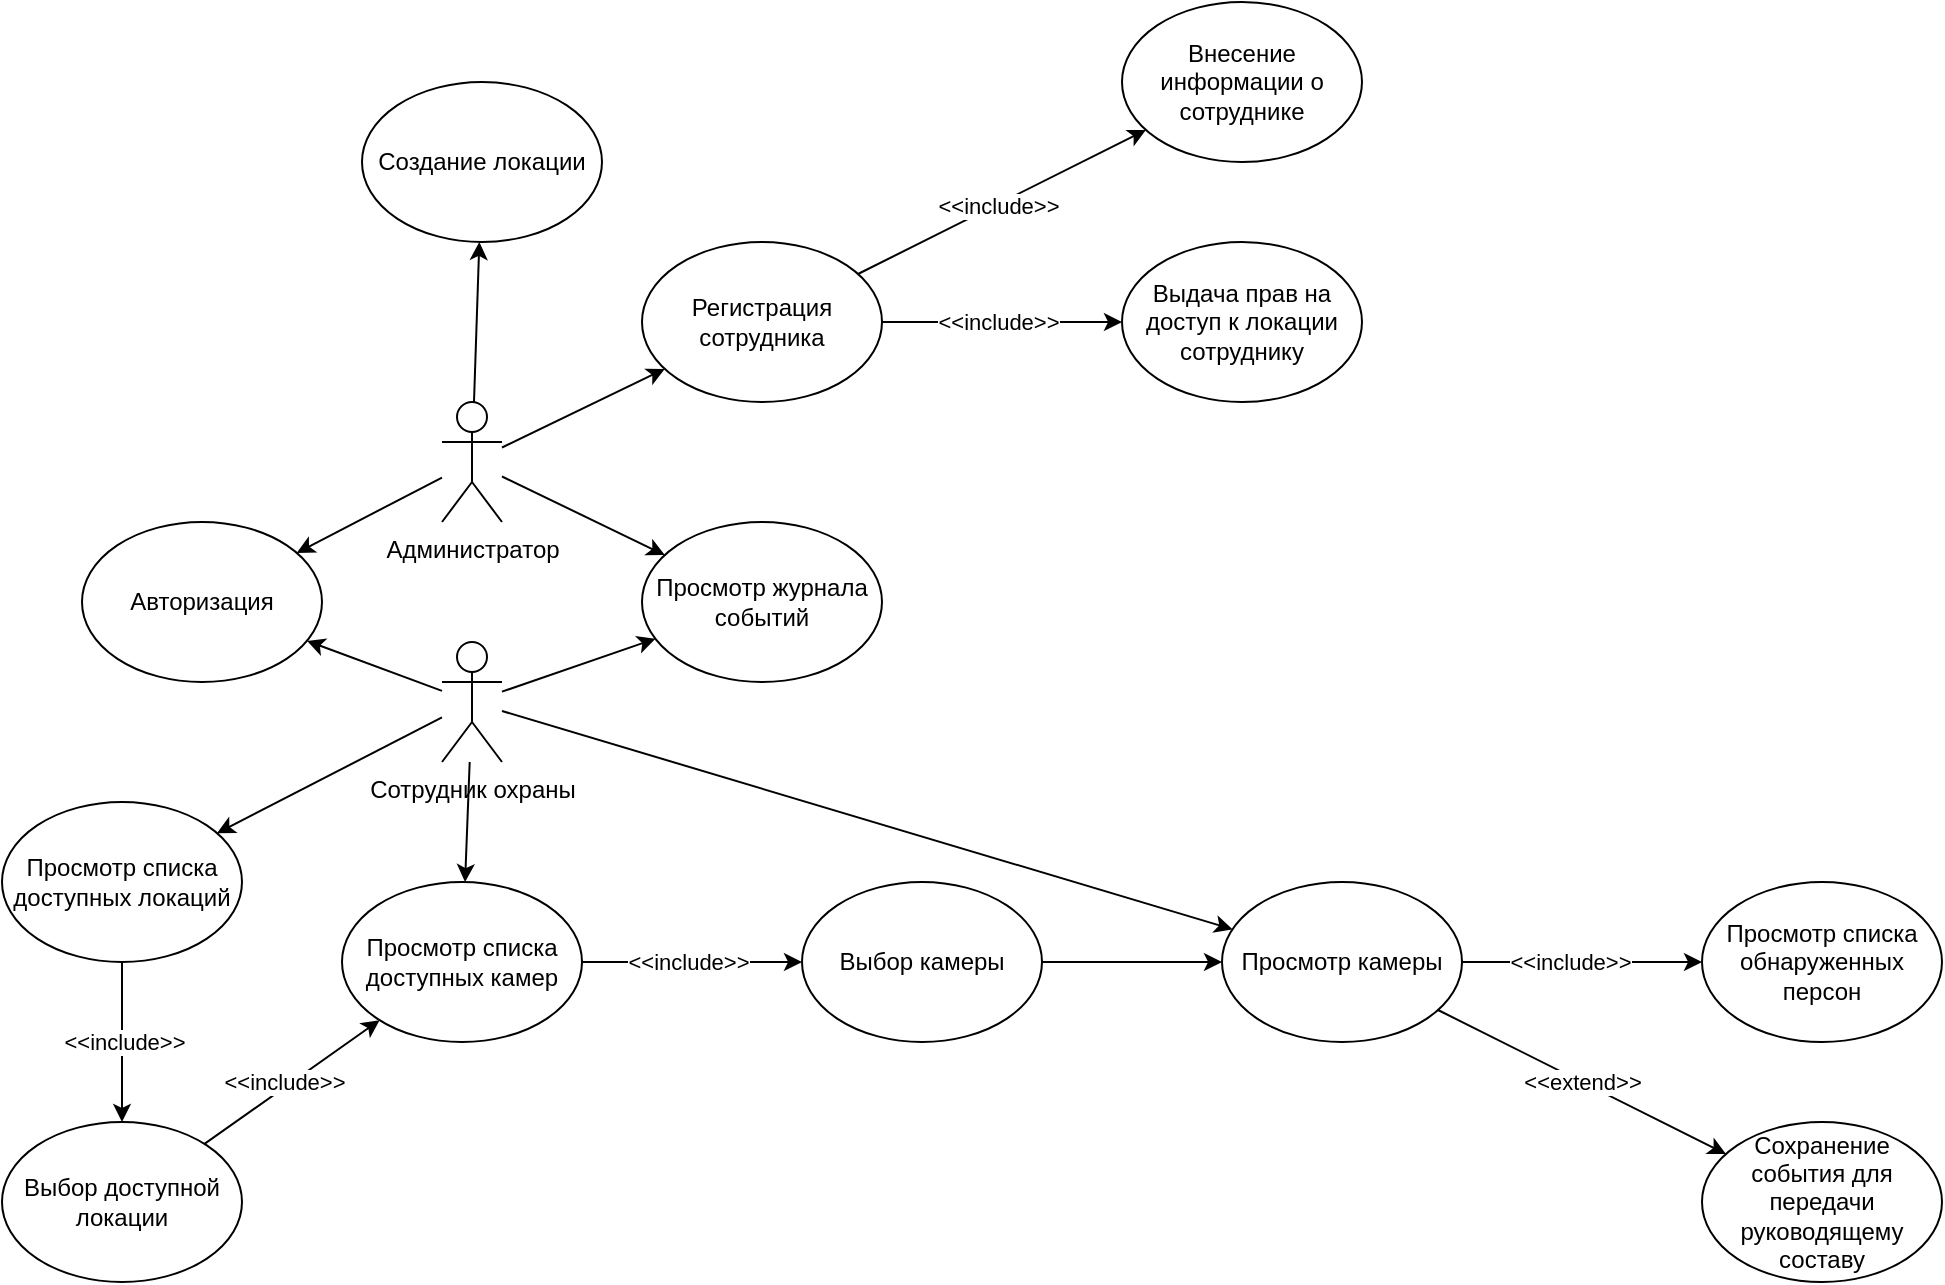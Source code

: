 <mxfile version="28.2.8">
  <diagram name="Страница — 1" id="x_xNTwOlit2S1-hMouC1">
    <mxGraphModel dx="1188" dy="708" grid="1" gridSize="10" guides="1" tooltips="1" connect="1" arrows="1" fold="1" page="0" pageScale="1" pageWidth="827" pageHeight="1169" math="0" shadow="0">
      <root>
        <mxCell id="0" />
        <mxCell id="1" parent="0" />
        <mxCell id="KaJZqQfbbspZS0XprEWM-16" style="rounded=0;orthogonalLoop=1;jettySize=auto;html=1;" parent="1" source="KaJZqQfbbspZS0XprEWM-1" target="KaJZqQfbbspZS0XprEWM-10" edge="1">
          <mxGeometry relative="1" as="geometry" />
        </mxCell>
        <mxCell id="KaJZqQfbbspZS0XprEWM-33" style="edgeStyle=none;rounded=0;orthogonalLoop=1;jettySize=auto;html=1;" parent="1" source="KaJZqQfbbspZS0XprEWM-1" target="KaJZqQfbbspZS0XprEWM-8" edge="1">
          <mxGeometry relative="1" as="geometry" />
        </mxCell>
        <mxCell id="KaJZqQfbbspZS0XprEWM-34" style="edgeStyle=none;rounded=0;orthogonalLoop=1;jettySize=auto;html=1;" parent="1" source="KaJZqQfbbspZS0XprEWM-1" target="KaJZqQfbbspZS0XprEWM-5" edge="1">
          <mxGeometry relative="1" as="geometry" />
        </mxCell>
        <mxCell id="KaJZqQfbbspZS0XprEWM-35" style="edgeStyle=none;rounded=0;orthogonalLoop=1;jettySize=auto;html=1;" parent="1" source="KaJZqQfbbspZS0XprEWM-1" target="KaJZqQfbbspZS0XprEWM-4" edge="1">
          <mxGeometry relative="1" as="geometry" />
        </mxCell>
        <mxCell id="KaJZqQfbbspZS0XprEWM-36" style="edgeStyle=none;rounded=0;orthogonalLoop=1;jettySize=auto;html=1;" parent="1" source="KaJZqQfbbspZS0XprEWM-1" target="KaJZqQfbbspZS0XprEWM-13" edge="1">
          <mxGeometry relative="1" as="geometry" />
        </mxCell>
        <mxCell id="KaJZqQfbbspZS0XprEWM-1" value="Сотрудник охраны" style="shape=umlActor;verticalLabelPosition=bottom;verticalAlign=top;html=1;outlineConnect=0;" parent="1" vertex="1">
          <mxGeometry x="420" y="360" width="30" height="60" as="geometry" />
        </mxCell>
        <mxCell id="KaJZqQfbbspZS0XprEWM-17" style="rounded=0;orthogonalLoop=1;jettySize=auto;html=1;" parent="1" source="KaJZqQfbbspZS0XprEWM-3" target="KaJZqQfbbspZS0XprEWM-10" edge="1">
          <mxGeometry relative="1" as="geometry" />
        </mxCell>
        <mxCell id="KaJZqQfbbspZS0XprEWM-28" style="edgeStyle=none;rounded=0;orthogonalLoop=1;jettySize=auto;html=1;" parent="1" source="KaJZqQfbbspZS0XprEWM-3" target="KaJZqQfbbspZS0XprEWM-11" edge="1">
          <mxGeometry relative="1" as="geometry" />
        </mxCell>
        <mxCell id="KaJZqQfbbspZS0XprEWM-30" style="edgeStyle=none;rounded=0;orthogonalLoop=1;jettySize=auto;html=1;" parent="1" source="KaJZqQfbbspZS0XprEWM-3" target="KaJZqQfbbspZS0XprEWM-19" edge="1">
          <mxGeometry relative="1" as="geometry" />
        </mxCell>
        <mxCell id="KaJZqQfbbspZS0XprEWM-37" style="edgeStyle=none;rounded=0;orthogonalLoop=1;jettySize=auto;html=1;" parent="1" source="KaJZqQfbbspZS0XprEWM-3" target="KaJZqQfbbspZS0XprEWM-13" edge="1">
          <mxGeometry relative="1" as="geometry" />
        </mxCell>
        <mxCell id="KaJZqQfbbspZS0XprEWM-3" value="Администратор" style="shape=umlActor;verticalLabelPosition=bottom;verticalAlign=top;html=1;outlineConnect=0;" parent="1" vertex="1">
          <mxGeometry x="420" y="240" width="30" height="60" as="geometry" />
        </mxCell>
        <mxCell id="KaJZqQfbbspZS0XprEWM-22" style="edgeStyle=none;rounded=0;orthogonalLoop=1;jettySize=auto;html=1;" parent="1" source="KaJZqQfbbspZS0XprEWM-4" target="KaJZqQfbbspZS0XprEWM-9" edge="1">
          <mxGeometry relative="1" as="geometry" />
        </mxCell>
        <mxCell id="KaJZqQfbbspZS0XprEWM-23" value="&amp;lt;&amp;lt;include&amp;gt;&amp;gt;" style="edgeLabel;html=1;align=center;verticalAlign=middle;resizable=0;points=[];" parent="KaJZqQfbbspZS0XprEWM-22" vertex="1" connectable="0">
          <mxGeometry x="-0.05" y="-1" relative="1" as="geometry">
            <mxPoint y="-1" as="offset" />
          </mxGeometry>
        </mxCell>
        <mxCell id="KaJZqQfbbspZS0XprEWM-4" value="Просмотр списка доступных камер" style="ellipse;whiteSpace=wrap;html=1;" parent="1" vertex="1">
          <mxGeometry x="370" y="480" width="120" height="80" as="geometry" />
        </mxCell>
        <mxCell id="KaJZqQfbbspZS0XprEWM-20" style="edgeStyle=none;rounded=0;orthogonalLoop=1;jettySize=auto;html=1;" parent="1" source="KaJZqQfbbspZS0XprEWM-5" target="KaJZqQfbbspZS0XprEWM-6" edge="1">
          <mxGeometry relative="1" as="geometry" />
        </mxCell>
        <mxCell id="KaJZqQfbbspZS0XprEWM-21" value="&amp;lt;&amp;lt;include&amp;gt;&amp;gt;" style="edgeLabel;html=1;align=center;verticalAlign=middle;resizable=0;points=[];" parent="KaJZqQfbbspZS0XprEWM-20" vertex="1" connectable="0">
          <mxGeometry x="-0.106" relative="1" as="geometry">
            <mxPoint as="offset" />
          </mxGeometry>
        </mxCell>
        <mxCell id="KaJZqQfbbspZS0XprEWM-24" style="edgeStyle=none;rounded=0;orthogonalLoop=1;jettySize=auto;html=1;" parent="1" source="KaJZqQfbbspZS0XprEWM-5" target="KaJZqQfbbspZS0XprEWM-14" edge="1">
          <mxGeometry relative="1" as="geometry" />
        </mxCell>
        <mxCell id="KaJZqQfbbspZS0XprEWM-25" value="&amp;lt;&amp;lt;extend&amp;gt;&amp;gt;" style="edgeLabel;html=1;align=center;verticalAlign=middle;resizable=0;points=[];" parent="KaJZqQfbbspZS0XprEWM-24" vertex="1" connectable="0">
          <mxGeometry x="-0.001" relative="1" as="geometry">
            <mxPoint as="offset" />
          </mxGeometry>
        </mxCell>
        <mxCell id="KaJZqQfbbspZS0XprEWM-5" value="Просмотр камеры" style="ellipse;whiteSpace=wrap;html=1;" parent="1" vertex="1">
          <mxGeometry x="810" y="480" width="120" height="80" as="geometry" />
        </mxCell>
        <mxCell id="KaJZqQfbbspZS0XprEWM-6" value="Просмотр списка обнаруженных персон" style="ellipse;whiteSpace=wrap;html=1;" parent="1" vertex="1">
          <mxGeometry x="1050" y="480" width="120" height="80" as="geometry" />
        </mxCell>
        <mxCell id="KaJZqQfbbspZS0XprEWM-43" style="edgeStyle=none;rounded=0;orthogonalLoop=1;jettySize=auto;html=1;" parent="1" source="KaJZqQfbbspZS0XprEWM-7" target="KaJZqQfbbspZS0XprEWM-4" edge="1">
          <mxGeometry relative="1" as="geometry" />
        </mxCell>
        <mxCell id="KaJZqQfbbspZS0XprEWM-44" value="&amp;lt;&amp;lt;include&amp;gt;&amp;gt;" style="edgeLabel;html=1;align=center;verticalAlign=middle;resizable=0;points=[];" parent="KaJZqQfbbspZS0XprEWM-43" vertex="1" connectable="0">
          <mxGeometry x="-0.054" y="3" relative="1" as="geometry">
            <mxPoint as="offset" />
          </mxGeometry>
        </mxCell>
        <mxCell id="KaJZqQfbbspZS0XprEWM-7" value="Выбор доступной локации" style="ellipse;whiteSpace=wrap;html=1;" parent="1" vertex="1">
          <mxGeometry x="200" y="600" width="120" height="80" as="geometry" />
        </mxCell>
        <mxCell id="KaJZqQfbbspZS0XprEWM-26" style="edgeStyle=none;rounded=0;orthogonalLoop=1;jettySize=auto;html=1;" parent="1" source="KaJZqQfbbspZS0XprEWM-8" target="KaJZqQfbbspZS0XprEWM-7" edge="1">
          <mxGeometry relative="1" as="geometry" />
        </mxCell>
        <mxCell id="KaJZqQfbbspZS0XprEWM-27" value="&amp;lt;&amp;lt;include&amp;gt;&amp;gt;" style="edgeLabel;html=1;align=center;verticalAlign=middle;resizable=0;points=[];" parent="KaJZqQfbbspZS0XprEWM-26" vertex="1" connectable="0">
          <mxGeometry x="-0.015" y="1" relative="1" as="geometry">
            <mxPoint as="offset" />
          </mxGeometry>
        </mxCell>
        <mxCell id="KaJZqQfbbspZS0XprEWM-8" value="Просмотр списка доступных локаций" style="ellipse;whiteSpace=wrap;html=1;" parent="1" vertex="1">
          <mxGeometry x="200" y="440" width="120" height="80" as="geometry" />
        </mxCell>
        <mxCell id="KaJZqQfbbspZS0XprEWM-41" style="edgeStyle=none;rounded=0;orthogonalLoop=1;jettySize=auto;html=1;" parent="1" source="KaJZqQfbbspZS0XprEWM-9" target="KaJZqQfbbspZS0XprEWM-5" edge="1">
          <mxGeometry relative="1" as="geometry" />
        </mxCell>
        <mxCell id="KaJZqQfbbspZS0XprEWM-9" value="Выбор камеры" style="ellipse;whiteSpace=wrap;html=1;" parent="1" vertex="1">
          <mxGeometry x="600" y="480" width="120" height="80" as="geometry" />
        </mxCell>
        <mxCell id="KaJZqQfbbspZS0XprEWM-10" value="Авторизация" style="ellipse;whiteSpace=wrap;html=1;" parent="1" vertex="1">
          <mxGeometry x="240" y="300" width="120" height="80" as="geometry" />
        </mxCell>
        <mxCell id="KaJZqQfbbspZS0XprEWM-31" style="edgeStyle=none;rounded=0;orthogonalLoop=1;jettySize=auto;html=1;" parent="1" source="KaJZqQfbbspZS0XprEWM-11" target="KaJZqQfbbspZS0XprEWM-12" edge="1">
          <mxGeometry relative="1" as="geometry" />
        </mxCell>
        <mxCell id="KaJZqQfbbspZS0XprEWM-32" value="&amp;lt;&amp;lt;include&amp;gt;&amp;gt;" style="edgeLabel;html=1;align=center;verticalAlign=middle;resizable=0;points=[];" parent="KaJZqQfbbspZS0XprEWM-31" vertex="1" connectable="0">
          <mxGeometry x="-0.031" relative="1" as="geometry">
            <mxPoint as="offset" />
          </mxGeometry>
        </mxCell>
        <mxCell id="KaJZqQfbbspZS0XprEWM-39" style="edgeStyle=none;rounded=0;orthogonalLoop=1;jettySize=auto;html=1;" parent="1" source="KaJZqQfbbspZS0XprEWM-11" target="KaJZqQfbbspZS0XprEWM-38" edge="1">
          <mxGeometry relative="1" as="geometry" />
        </mxCell>
        <mxCell id="KaJZqQfbbspZS0XprEWM-40" value="&amp;lt;&amp;lt;include&amp;gt;&amp;gt;" style="edgeLabel;html=1;align=center;verticalAlign=middle;resizable=0;points=[];" parent="KaJZqQfbbspZS0XprEWM-39" vertex="1" connectable="0">
          <mxGeometry x="-0.04" relative="1" as="geometry">
            <mxPoint as="offset" />
          </mxGeometry>
        </mxCell>
        <mxCell id="KaJZqQfbbspZS0XprEWM-11" value="Регистрация сотрудника" style="ellipse;whiteSpace=wrap;html=1;" parent="1" vertex="1">
          <mxGeometry x="520" y="160" width="120" height="80" as="geometry" />
        </mxCell>
        <mxCell id="KaJZqQfbbspZS0XprEWM-12" value="Выдача прав на доступ к локации сотруднику" style="ellipse;whiteSpace=wrap;html=1;" parent="1" vertex="1">
          <mxGeometry x="760" y="160" width="120" height="80" as="geometry" />
        </mxCell>
        <mxCell id="KaJZqQfbbspZS0XprEWM-13" value="Просмотр журнала событий" style="ellipse;whiteSpace=wrap;html=1;" parent="1" vertex="1">
          <mxGeometry x="520" y="300" width="120" height="80" as="geometry" />
        </mxCell>
        <mxCell id="KaJZqQfbbspZS0XprEWM-14" value="Сохранение события для передачи руководящему составу" style="ellipse;whiteSpace=wrap;html=1;" parent="1" vertex="1">
          <mxGeometry x="1050" y="600" width="120" height="80" as="geometry" />
        </mxCell>
        <mxCell id="KaJZqQfbbspZS0XprEWM-19" value="Создание локации" style="ellipse;whiteSpace=wrap;html=1;" parent="1" vertex="1">
          <mxGeometry x="380" y="80" width="120" height="80" as="geometry" />
        </mxCell>
        <mxCell id="KaJZqQfbbspZS0XprEWM-38" value="Внесение информации о сотруднике" style="ellipse;whiteSpace=wrap;html=1;" parent="1" vertex="1">
          <mxGeometry x="760" y="40" width="120" height="80" as="geometry" />
        </mxCell>
      </root>
    </mxGraphModel>
  </diagram>
</mxfile>
